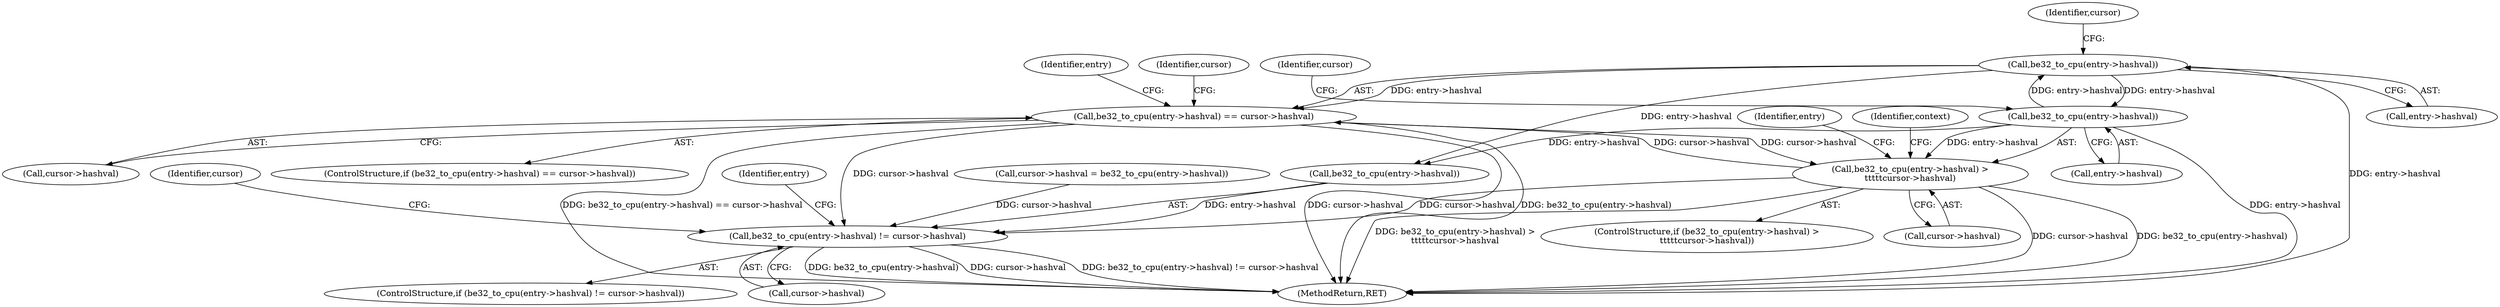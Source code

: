 digraph "0_linux_2e83b79b2d6c78bf1b4aa227938a214dcbddc83f@pointer" {
"1000177" [label="(Call,be32_to_cpu(entry->hashval) == cursor->hashval)"];
"1000178" [label="(Call,be32_to_cpu(entry->hashval))"];
"1000208" [label="(Call,be32_to_cpu(entry->hashval))"];
"1000207" [label="(Call,be32_to_cpu(entry->hashval) >\n\t\t\t\t\tcursor->hashval)"];
"1000177" [label="(Call,be32_to_cpu(entry->hashval) == cursor->hashval)"];
"1000265" [label="(Call,be32_to_cpu(entry->hashval) != cursor->hashval)"];
"1000209" [label="(Call,entry->hashval)"];
"1000177" [label="(Call,be32_to_cpu(entry->hashval) == cursor->hashval)"];
"1000496" [label="(MethodReturn,RET)"];
"1000265" [label="(Call,be32_to_cpu(entry->hashval) != cursor->hashval)"];
"1000218" [label="(Identifier,context)"];
"1000210" [label="(Identifier,entry)"];
"1000264" [label="(ControlStructure,if (be32_to_cpu(entry->hashval) != cursor->hashval))"];
"1000212" [label="(Call,cursor->hashval)"];
"1000182" [label="(Call,cursor->hashval)"];
"1000266" [label="(Call,be32_to_cpu(entry->hashval))"];
"1000183" [label="(Identifier,cursor)"];
"1000178" [label="(Call,be32_to_cpu(entry->hashval))"];
"1000189" [label="(Identifier,cursor)"];
"1000176" [label="(ControlStructure,if (be32_to_cpu(entry->hashval) == cursor->hashval))"];
"1000213" [label="(Identifier,cursor)"];
"1000290" [label="(Identifier,entry)"];
"1000206" [label="(ControlStructure,if (be32_to_cpu(entry->hashval) >\n\t\t\t\t\tcursor->hashval))"];
"1000276" [label="(Identifier,cursor)"];
"1000208" [label="(Call,be32_to_cpu(entry->hashval))"];
"1000172" [label="(Identifier,entry)"];
"1000179" [label="(Call,entry->hashval)"];
"1000270" [label="(Call,cursor->hashval)"];
"1000207" [label="(Call,be32_to_cpu(entry->hashval) >\n\t\t\t\t\tcursor->hashval)"];
"1000274" [label="(Call,cursor->hashval = be32_to_cpu(entry->hashval))"];
"1000177" -> "1000176"  [label="AST: "];
"1000177" -> "1000182"  [label="CFG: "];
"1000178" -> "1000177"  [label="AST: "];
"1000182" -> "1000177"  [label="AST: "];
"1000189" -> "1000177"  [label="CFG: "];
"1000210" -> "1000177"  [label="CFG: "];
"1000177" -> "1000496"  [label="DDG: cursor->hashval"];
"1000177" -> "1000496"  [label="DDG: be32_to_cpu(entry->hashval)"];
"1000177" -> "1000496"  [label="DDG: be32_to_cpu(entry->hashval) == cursor->hashval"];
"1000178" -> "1000177"  [label="DDG: entry->hashval"];
"1000207" -> "1000177"  [label="DDG: cursor->hashval"];
"1000177" -> "1000207"  [label="DDG: cursor->hashval"];
"1000177" -> "1000265"  [label="DDG: cursor->hashval"];
"1000178" -> "1000179"  [label="CFG: "];
"1000179" -> "1000178"  [label="AST: "];
"1000183" -> "1000178"  [label="CFG: "];
"1000178" -> "1000496"  [label="DDG: entry->hashval"];
"1000208" -> "1000178"  [label="DDG: entry->hashval"];
"1000178" -> "1000208"  [label="DDG: entry->hashval"];
"1000178" -> "1000266"  [label="DDG: entry->hashval"];
"1000208" -> "1000207"  [label="AST: "];
"1000208" -> "1000209"  [label="CFG: "];
"1000209" -> "1000208"  [label="AST: "];
"1000213" -> "1000208"  [label="CFG: "];
"1000208" -> "1000496"  [label="DDG: entry->hashval"];
"1000208" -> "1000207"  [label="DDG: entry->hashval"];
"1000208" -> "1000266"  [label="DDG: entry->hashval"];
"1000207" -> "1000206"  [label="AST: "];
"1000207" -> "1000212"  [label="CFG: "];
"1000212" -> "1000207"  [label="AST: "];
"1000218" -> "1000207"  [label="CFG: "];
"1000172" -> "1000207"  [label="CFG: "];
"1000207" -> "1000496"  [label="DDG: cursor->hashval"];
"1000207" -> "1000496"  [label="DDG: be32_to_cpu(entry->hashval)"];
"1000207" -> "1000496"  [label="DDG: be32_to_cpu(entry->hashval) >\n\t\t\t\t\tcursor->hashval"];
"1000207" -> "1000265"  [label="DDG: cursor->hashval"];
"1000265" -> "1000264"  [label="AST: "];
"1000265" -> "1000270"  [label="CFG: "];
"1000266" -> "1000265"  [label="AST: "];
"1000270" -> "1000265"  [label="AST: "];
"1000276" -> "1000265"  [label="CFG: "];
"1000290" -> "1000265"  [label="CFG: "];
"1000265" -> "1000496"  [label="DDG: be32_to_cpu(entry->hashval) != cursor->hashval"];
"1000265" -> "1000496"  [label="DDG: be32_to_cpu(entry->hashval)"];
"1000265" -> "1000496"  [label="DDG: cursor->hashval"];
"1000266" -> "1000265"  [label="DDG: entry->hashval"];
"1000274" -> "1000265"  [label="DDG: cursor->hashval"];
}
